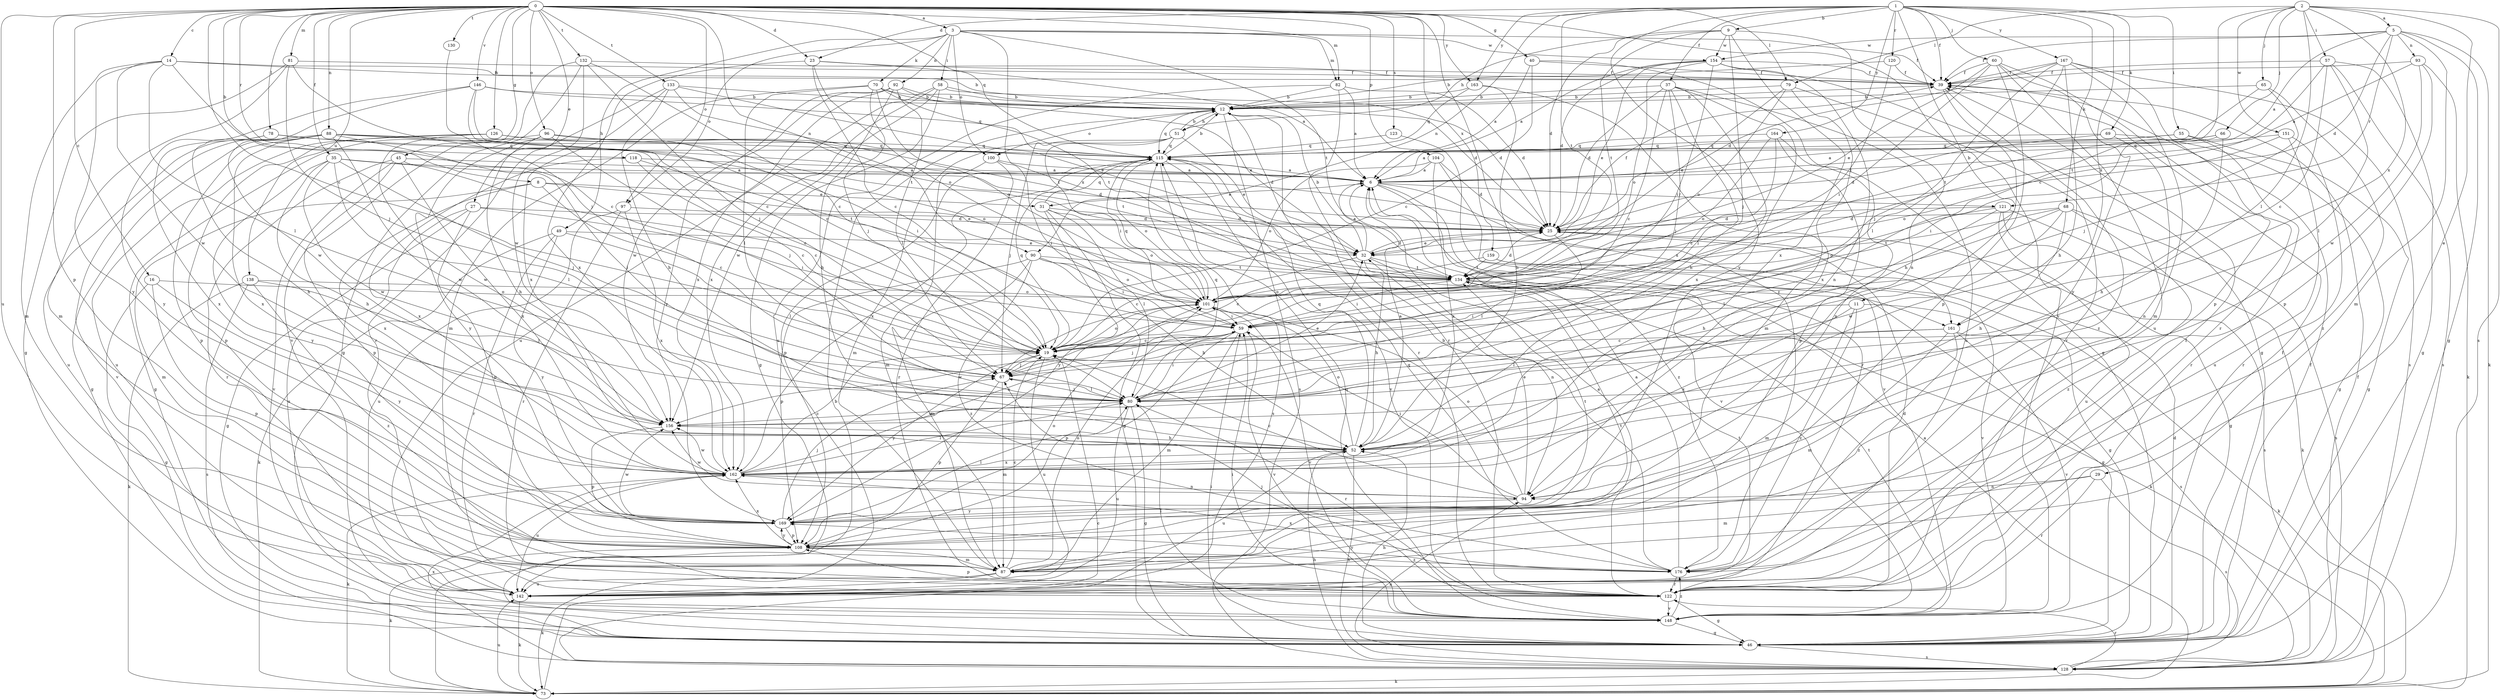 strict digraph  {
0;
1;
2;
3;
5;
6;
8;
9;
11;
12;
14;
16;
19;
23;
25;
27;
29;
31;
32;
35;
37;
39;
40;
45;
46;
49;
51;
52;
55;
57;
58;
59;
60;
65;
66;
67;
68;
69;
70;
73;
78;
79;
80;
81;
82;
87;
88;
90;
92;
93;
94;
96;
97;
100;
101;
104;
108;
115;
118;
120;
121;
122;
123;
126;
128;
130;
132;
133;
134;
138;
142;
146;
148;
151;
154;
156;
159;
161;
162;
163;
164;
167;
169;
176;
0 -> 3  [label=a];
0 -> 8  [label=b];
0 -> 14  [label=c];
0 -> 16  [label=c];
0 -> 19  [label=c];
0 -> 23  [label=d];
0 -> 27  [label=e];
0 -> 35  [label=f];
0 -> 40  [label=g];
0 -> 45  [label=g];
0 -> 78  [label=l];
0 -> 79  [label=l];
0 -> 81  [label=m];
0 -> 82  [label=m];
0 -> 88  [label=n];
0 -> 90  [label=n];
0 -> 96  [label=o];
0 -> 97  [label=o];
0 -> 104  [label=p];
0 -> 108  [label=p];
0 -> 115  [label=q];
0 -> 118  [label=r];
0 -> 123  [label=s];
0 -> 126  [label=s];
0 -> 130  [label=t];
0 -> 132  [label=t];
0 -> 133  [label=t];
0 -> 138  [label=u];
0 -> 142  [label=u];
0 -> 146  [label=v];
0 -> 148  [label=v];
0 -> 159  [label=x];
0 -> 163  [label=y];
0 -> 176  [label=z];
1 -> 9  [label=b];
1 -> 11  [label=b];
1 -> 23  [label=d];
1 -> 37  [label=f];
1 -> 39  [label=f];
1 -> 55  [label=i];
1 -> 60  [label=j];
1 -> 68  [label=k];
1 -> 69  [label=k];
1 -> 90  [label=n];
1 -> 120  [label=r];
1 -> 134  [label=t];
1 -> 161  [label=x];
1 -> 163  [label=y];
1 -> 164  [label=y];
1 -> 167  [label=y];
1 -> 169  [label=y];
2 -> 5  [label=a];
2 -> 19  [label=c];
2 -> 29  [label=e];
2 -> 57  [label=i];
2 -> 65  [label=j];
2 -> 66  [label=j];
2 -> 79  [label=l];
2 -> 80  [label=l];
2 -> 128  [label=s];
2 -> 151  [label=w];
2 -> 161  [label=x];
3 -> 39  [label=f];
3 -> 49  [label=h];
3 -> 58  [label=i];
3 -> 70  [label=k];
3 -> 82  [label=m];
3 -> 92  [label=n];
3 -> 97  [label=o];
3 -> 100  [label=o];
3 -> 134  [label=t];
3 -> 154  [label=w];
3 -> 161  [label=x];
5 -> 6  [label=a];
5 -> 25  [label=d];
5 -> 39  [label=f];
5 -> 46  [label=g];
5 -> 73  [label=k];
5 -> 87  [label=m];
5 -> 93  [label=n];
5 -> 121  [label=r];
5 -> 154  [label=w];
6 -> 31  [label=e];
6 -> 121  [label=r];
6 -> 148  [label=v];
6 -> 161  [label=x];
6 -> 176  [label=z];
8 -> 19  [label=c];
8 -> 31  [label=e];
8 -> 32  [label=e];
8 -> 87  [label=m];
8 -> 162  [label=x];
9 -> 25  [label=d];
9 -> 51  [label=h];
9 -> 67  [label=j];
9 -> 94  [label=n];
9 -> 134  [label=t];
9 -> 154  [label=w];
9 -> 162  [label=x];
11 -> 59  [label=i];
11 -> 87  [label=m];
11 -> 128  [label=s];
11 -> 162  [label=x];
11 -> 176  [label=z];
12 -> 51  [label=h];
12 -> 100  [label=o];
12 -> 115  [label=q];
12 -> 122  [label=r];
12 -> 128  [label=s];
14 -> 12  [label=b];
14 -> 19  [label=c];
14 -> 39  [label=f];
14 -> 80  [label=l];
14 -> 87  [label=m];
14 -> 156  [label=w];
14 -> 169  [label=y];
16 -> 46  [label=g];
16 -> 101  [label=o];
16 -> 108  [label=p];
16 -> 169  [label=y];
19 -> 67  [label=j];
19 -> 101  [label=o];
19 -> 115  [label=q];
19 -> 142  [label=u];
19 -> 169  [label=y];
23 -> 6  [label=a];
23 -> 19  [label=c];
23 -> 39  [label=f];
23 -> 101  [label=o];
23 -> 162  [label=x];
25 -> 32  [label=e];
25 -> 39  [label=f];
25 -> 80  [label=l];
25 -> 128  [label=s];
27 -> 25  [label=d];
27 -> 46  [label=g];
27 -> 59  [label=i];
27 -> 108  [label=p];
27 -> 142  [label=u];
29 -> 87  [label=m];
29 -> 94  [label=n];
29 -> 122  [label=r];
29 -> 128  [label=s];
31 -> 25  [label=d];
31 -> 46  [label=g];
31 -> 80  [label=l];
31 -> 101  [label=o];
31 -> 115  [label=q];
31 -> 169  [label=y];
32 -> 6  [label=a];
32 -> 12  [label=b];
32 -> 19  [label=c];
32 -> 25  [label=d];
32 -> 52  [label=h];
32 -> 94  [label=n];
32 -> 134  [label=t];
35 -> 6  [label=a];
35 -> 25  [label=d];
35 -> 52  [label=h];
35 -> 67  [label=j];
35 -> 80  [label=l];
35 -> 156  [label=w];
35 -> 169  [label=y];
37 -> 12  [label=b];
37 -> 19  [label=c];
37 -> 25  [label=d];
37 -> 52  [label=h];
37 -> 67  [label=j];
37 -> 80  [label=l];
37 -> 142  [label=u];
37 -> 162  [label=x];
39 -> 12  [label=b];
39 -> 52  [label=h];
39 -> 176  [label=z];
40 -> 6  [label=a];
40 -> 19  [label=c];
40 -> 39  [label=f];
40 -> 46  [label=g];
45 -> 6  [label=a];
45 -> 19  [label=c];
45 -> 108  [label=p];
45 -> 122  [label=r];
45 -> 148  [label=v];
45 -> 162  [label=x];
46 -> 25  [label=d];
46 -> 39  [label=f];
46 -> 52  [label=h];
46 -> 59  [label=i];
46 -> 128  [label=s];
49 -> 32  [label=e];
49 -> 73  [label=k];
49 -> 80  [label=l];
49 -> 122  [label=r];
49 -> 169  [label=y];
51 -> 12  [label=b];
51 -> 32  [label=e];
51 -> 59  [label=i];
51 -> 67  [label=j];
51 -> 87  [label=m];
51 -> 115  [label=q];
52 -> 6  [label=a];
52 -> 101  [label=o];
52 -> 115  [label=q];
52 -> 128  [label=s];
52 -> 142  [label=u];
52 -> 162  [label=x];
55 -> 6  [label=a];
55 -> 46  [label=g];
55 -> 115  [label=q];
55 -> 122  [label=r];
57 -> 19  [label=c];
57 -> 39  [label=f];
57 -> 46  [label=g];
57 -> 80  [label=l];
57 -> 128  [label=s];
57 -> 134  [label=t];
58 -> 12  [label=b];
58 -> 25  [label=d];
58 -> 46  [label=g];
58 -> 142  [label=u];
58 -> 156  [label=w];
58 -> 162  [label=x];
59 -> 19  [label=c];
59 -> 67  [label=j];
59 -> 87  [label=m];
59 -> 108  [label=p];
59 -> 148  [label=v];
59 -> 156  [label=w];
60 -> 32  [label=e];
60 -> 39  [label=f];
60 -> 59  [label=i];
60 -> 108  [label=p];
60 -> 122  [label=r];
60 -> 142  [label=u];
60 -> 169  [label=y];
65 -> 12  [label=b];
65 -> 67  [label=j];
65 -> 134  [label=t];
65 -> 176  [label=z];
66 -> 6  [label=a];
66 -> 52  [label=h];
66 -> 59  [label=i];
66 -> 115  [label=q];
67 -> 80  [label=l];
67 -> 87  [label=m];
67 -> 108  [label=p];
68 -> 25  [label=d];
68 -> 52  [label=h];
68 -> 80  [label=l];
68 -> 128  [label=s];
68 -> 134  [label=t];
68 -> 156  [label=w];
68 -> 176  [label=z];
69 -> 25  [label=d];
69 -> 46  [label=g];
69 -> 94  [label=n];
69 -> 115  [label=q];
70 -> 12  [label=b];
70 -> 25  [label=d];
70 -> 67  [label=j];
70 -> 80  [label=l];
70 -> 87  [label=m];
70 -> 101  [label=o];
70 -> 134  [label=t];
73 -> 6  [label=a];
73 -> 12  [label=b];
73 -> 19  [label=c];
73 -> 142  [label=u];
78 -> 19  [label=c];
78 -> 52  [label=h];
78 -> 115  [label=q];
78 -> 162  [label=x];
79 -> 12  [label=b];
79 -> 32  [label=e];
79 -> 101  [label=o];
79 -> 122  [label=r];
79 -> 162  [label=x];
80 -> 32  [label=e];
80 -> 46  [label=g];
80 -> 59  [label=i];
80 -> 67  [label=j];
80 -> 115  [label=q];
80 -> 122  [label=r];
80 -> 142  [label=u];
80 -> 156  [label=w];
81 -> 19  [label=c];
81 -> 39  [label=f];
81 -> 46  [label=g];
81 -> 67  [label=j];
81 -> 87  [label=m];
82 -> 6  [label=a];
82 -> 12  [label=b];
82 -> 25  [label=d];
82 -> 122  [label=r];
82 -> 142  [label=u];
87 -> 19  [label=c];
87 -> 73  [label=k];
87 -> 101  [label=o];
87 -> 134  [label=t];
87 -> 142  [label=u];
88 -> 25  [label=d];
88 -> 46  [label=g];
88 -> 80  [label=l];
88 -> 101  [label=o];
88 -> 108  [label=p];
88 -> 115  [label=q];
88 -> 142  [label=u];
88 -> 148  [label=v];
88 -> 156  [label=w];
88 -> 162  [label=x];
90 -> 52  [label=h];
90 -> 59  [label=i];
90 -> 87  [label=m];
90 -> 101  [label=o];
90 -> 108  [label=p];
90 -> 134  [label=t];
90 -> 176  [label=z];
92 -> 12  [label=b];
92 -> 32  [label=e];
92 -> 52  [label=h];
92 -> 80  [label=l];
92 -> 156  [label=w];
92 -> 162  [label=x];
92 -> 169  [label=y];
93 -> 6  [label=a];
93 -> 39  [label=f];
93 -> 73  [label=k];
93 -> 108  [label=p];
93 -> 156  [label=w];
94 -> 19  [label=c];
94 -> 32  [label=e];
94 -> 59  [label=i];
94 -> 101  [label=o];
94 -> 156  [label=w];
94 -> 169  [label=y];
96 -> 46  [label=g];
96 -> 52  [label=h];
96 -> 59  [label=i];
96 -> 67  [label=j];
96 -> 115  [label=q];
96 -> 169  [label=y];
97 -> 25  [label=d];
97 -> 122  [label=r];
97 -> 142  [label=u];
97 -> 162  [label=x];
100 -> 6  [label=a];
100 -> 59  [label=i];
100 -> 87  [label=m];
100 -> 122  [label=r];
101 -> 59  [label=i];
101 -> 67  [label=j];
101 -> 115  [label=q];
101 -> 148  [label=v];
104 -> 6  [label=a];
104 -> 25  [label=d];
104 -> 101  [label=o];
104 -> 148  [label=v];
104 -> 162  [label=x];
108 -> 73  [label=k];
108 -> 87  [label=m];
108 -> 101  [label=o];
108 -> 162  [label=x];
108 -> 169  [label=y];
108 -> 176  [label=z];
115 -> 6  [label=a];
115 -> 12  [label=b];
115 -> 101  [label=o];
115 -> 108  [label=p];
115 -> 128  [label=s];
115 -> 148  [label=v];
115 -> 162  [label=x];
118 -> 6  [label=a];
118 -> 19  [label=c];
118 -> 134  [label=t];
118 -> 162  [label=x];
120 -> 12  [label=b];
120 -> 39  [label=f];
120 -> 134  [label=t];
121 -> 25  [label=d];
121 -> 46  [label=g];
121 -> 52  [label=h];
121 -> 73  [label=k];
121 -> 101  [label=o];
121 -> 142  [label=u];
122 -> 6  [label=a];
122 -> 25  [label=d];
122 -> 39  [label=f];
122 -> 46  [label=g];
122 -> 67  [label=j];
122 -> 108  [label=p];
122 -> 148  [label=v];
123 -> 115  [label=q];
123 -> 122  [label=r];
126 -> 6  [label=a];
126 -> 108  [label=p];
126 -> 115  [label=q];
126 -> 134  [label=t];
126 -> 142  [label=u];
126 -> 156  [label=w];
128 -> 39  [label=f];
128 -> 52  [label=h];
128 -> 73  [label=k];
128 -> 94  [label=n];
128 -> 122  [label=r];
128 -> 162  [label=x];
130 -> 67  [label=j];
132 -> 19  [label=c];
132 -> 39  [label=f];
132 -> 46  [label=g];
132 -> 67  [label=j];
132 -> 148  [label=v];
132 -> 156  [label=w];
133 -> 12  [label=b];
133 -> 32  [label=e];
133 -> 52  [label=h];
133 -> 122  [label=r];
133 -> 134  [label=t];
133 -> 162  [label=x];
134 -> 25  [label=d];
134 -> 46  [label=g];
134 -> 59  [label=i];
134 -> 73  [label=k];
134 -> 101  [label=o];
138 -> 73  [label=k];
138 -> 80  [label=l];
138 -> 101  [label=o];
138 -> 128  [label=s];
138 -> 176  [label=z];
142 -> 73  [label=k];
142 -> 134  [label=t];
146 -> 12  [label=b];
146 -> 19  [label=c];
146 -> 115  [label=q];
146 -> 134  [label=t];
146 -> 156  [label=w];
146 -> 169  [label=y];
148 -> 39  [label=f];
148 -> 46  [label=g];
148 -> 59  [label=i];
148 -> 80  [label=l];
148 -> 115  [label=q];
148 -> 134  [label=t];
148 -> 176  [label=z];
151 -> 101  [label=o];
151 -> 115  [label=q];
151 -> 122  [label=r];
151 -> 142  [label=u];
154 -> 6  [label=a];
154 -> 25  [label=d];
154 -> 32  [label=e];
154 -> 39  [label=f];
154 -> 46  [label=g];
154 -> 59  [label=i];
154 -> 94  [label=n];
154 -> 101  [label=o];
156 -> 52  [label=h];
156 -> 108  [label=p];
159 -> 19  [label=c];
159 -> 46  [label=g];
159 -> 134  [label=t];
159 -> 148  [label=v];
161 -> 19  [label=c];
161 -> 73  [label=k];
161 -> 80  [label=l];
161 -> 87  [label=m];
161 -> 148  [label=v];
161 -> 176  [label=z];
162 -> 19  [label=c];
162 -> 73  [label=k];
162 -> 80  [label=l];
162 -> 94  [label=n];
162 -> 101  [label=o];
162 -> 142  [label=u];
162 -> 156  [label=w];
163 -> 12  [label=b];
163 -> 52  [label=h];
163 -> 87  [label=m];
163 -> 115  [label=q];
164 -> 19  [label=c];
164 -> 94  [label=n];
164 -> 101  [label=o];
164 -> 108  [label=p];
164 -> 115  [label=q];
167 -> 25  [label=d];
167 -> 39  [label=f];
167 -> 52  [label=h];
167 -> 67  [label=j];
167 -> 80  [label=l];
167 -> 87  [label=m];
167 -> 108  [label=p];
167 -> 128  [label=s];
169 -> 67  [label=j];
169 -> 80  [label=l];
169 -> 108  [label=p];
169 -> 134  [label=t];
169 -> 156  [label=w];
176 -> 6  [label=a];
176 -> 12  [label=b];
176 -> 115  [label=q];
176 -> 122  [label=r];
176 -> 162  [label=x];
176 -> 169  [label=y];
}
